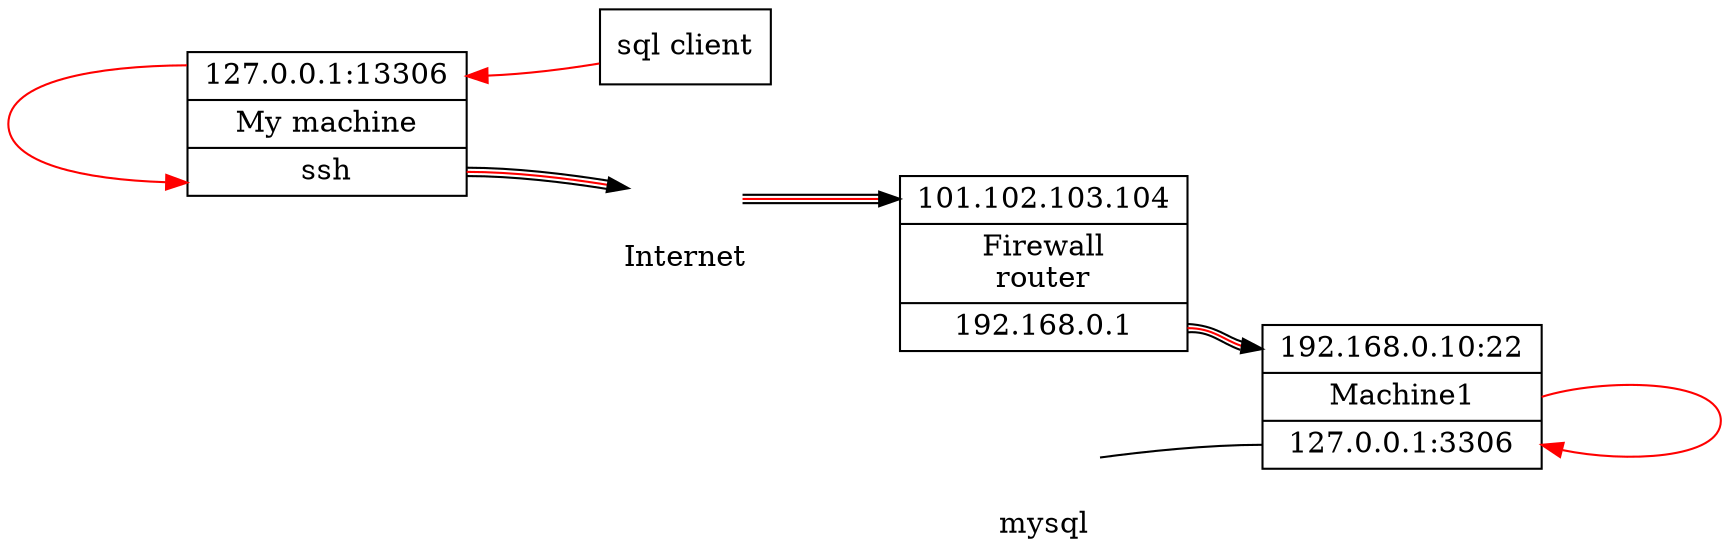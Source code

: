digraph G {
	compound=true;
	node [shape=record];
	edge [labelfloat=true];
	 rankdir="LR";
	ranksep="equally";
	
	mymachine[label="<f0>127.0.0.1:13306|<f1>My machine|<f2>ssh"];
	machine1[label="<f0>192.168.0.10:22|<f1>Machine1|<f2>127.0.0.1:3306"];
	router[label="<f0>101.102.103.104|<f1>Firewall\nrouter|<f2>192.168.0.1"];
	internet [label="Internet", 
		  shape=none 
		  image="icons/globe.png" 
		  labelloc=b 
		  color="#ffffff"
		  imagescale=true
		  height=1
		  fixedsize=true
		  ];	
	mysql [label="mysql", 
		  shape=none 
		  image="icons/database.png" 
		  labelloc=b 
		  color="#ffffff"
		  imagescale=true
		  height=1
		  fixedsize=true
		  ];	
	

        mymachine:f0 -> "sql client" [color=red,dir=back]
	mymachine:f0 -> mymachine:f2 [color=red]
	mymachine:f2 -> internet -> router:f0 [color="black:red:black"]
	router:f2 -> machine1:f0 [color="black:red:black"]
	mysql -> machine1:f2 [arrowhead=none,len=0.3]
	machine1:f1:e -> machine1:f2:e [color=red]
}
